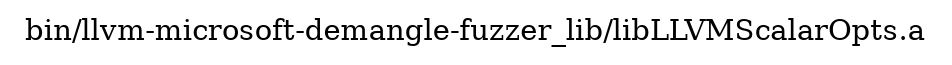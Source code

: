 digraph "bin/llvm-microsoft-demangle-fuzzer_lib/libLLVMScalarOpts.a" {
	label="bin/llvm-microsoft-demangle-fuzzer_lib/libLLVMScalarOpts.a";
	rankdir=LR;

}
